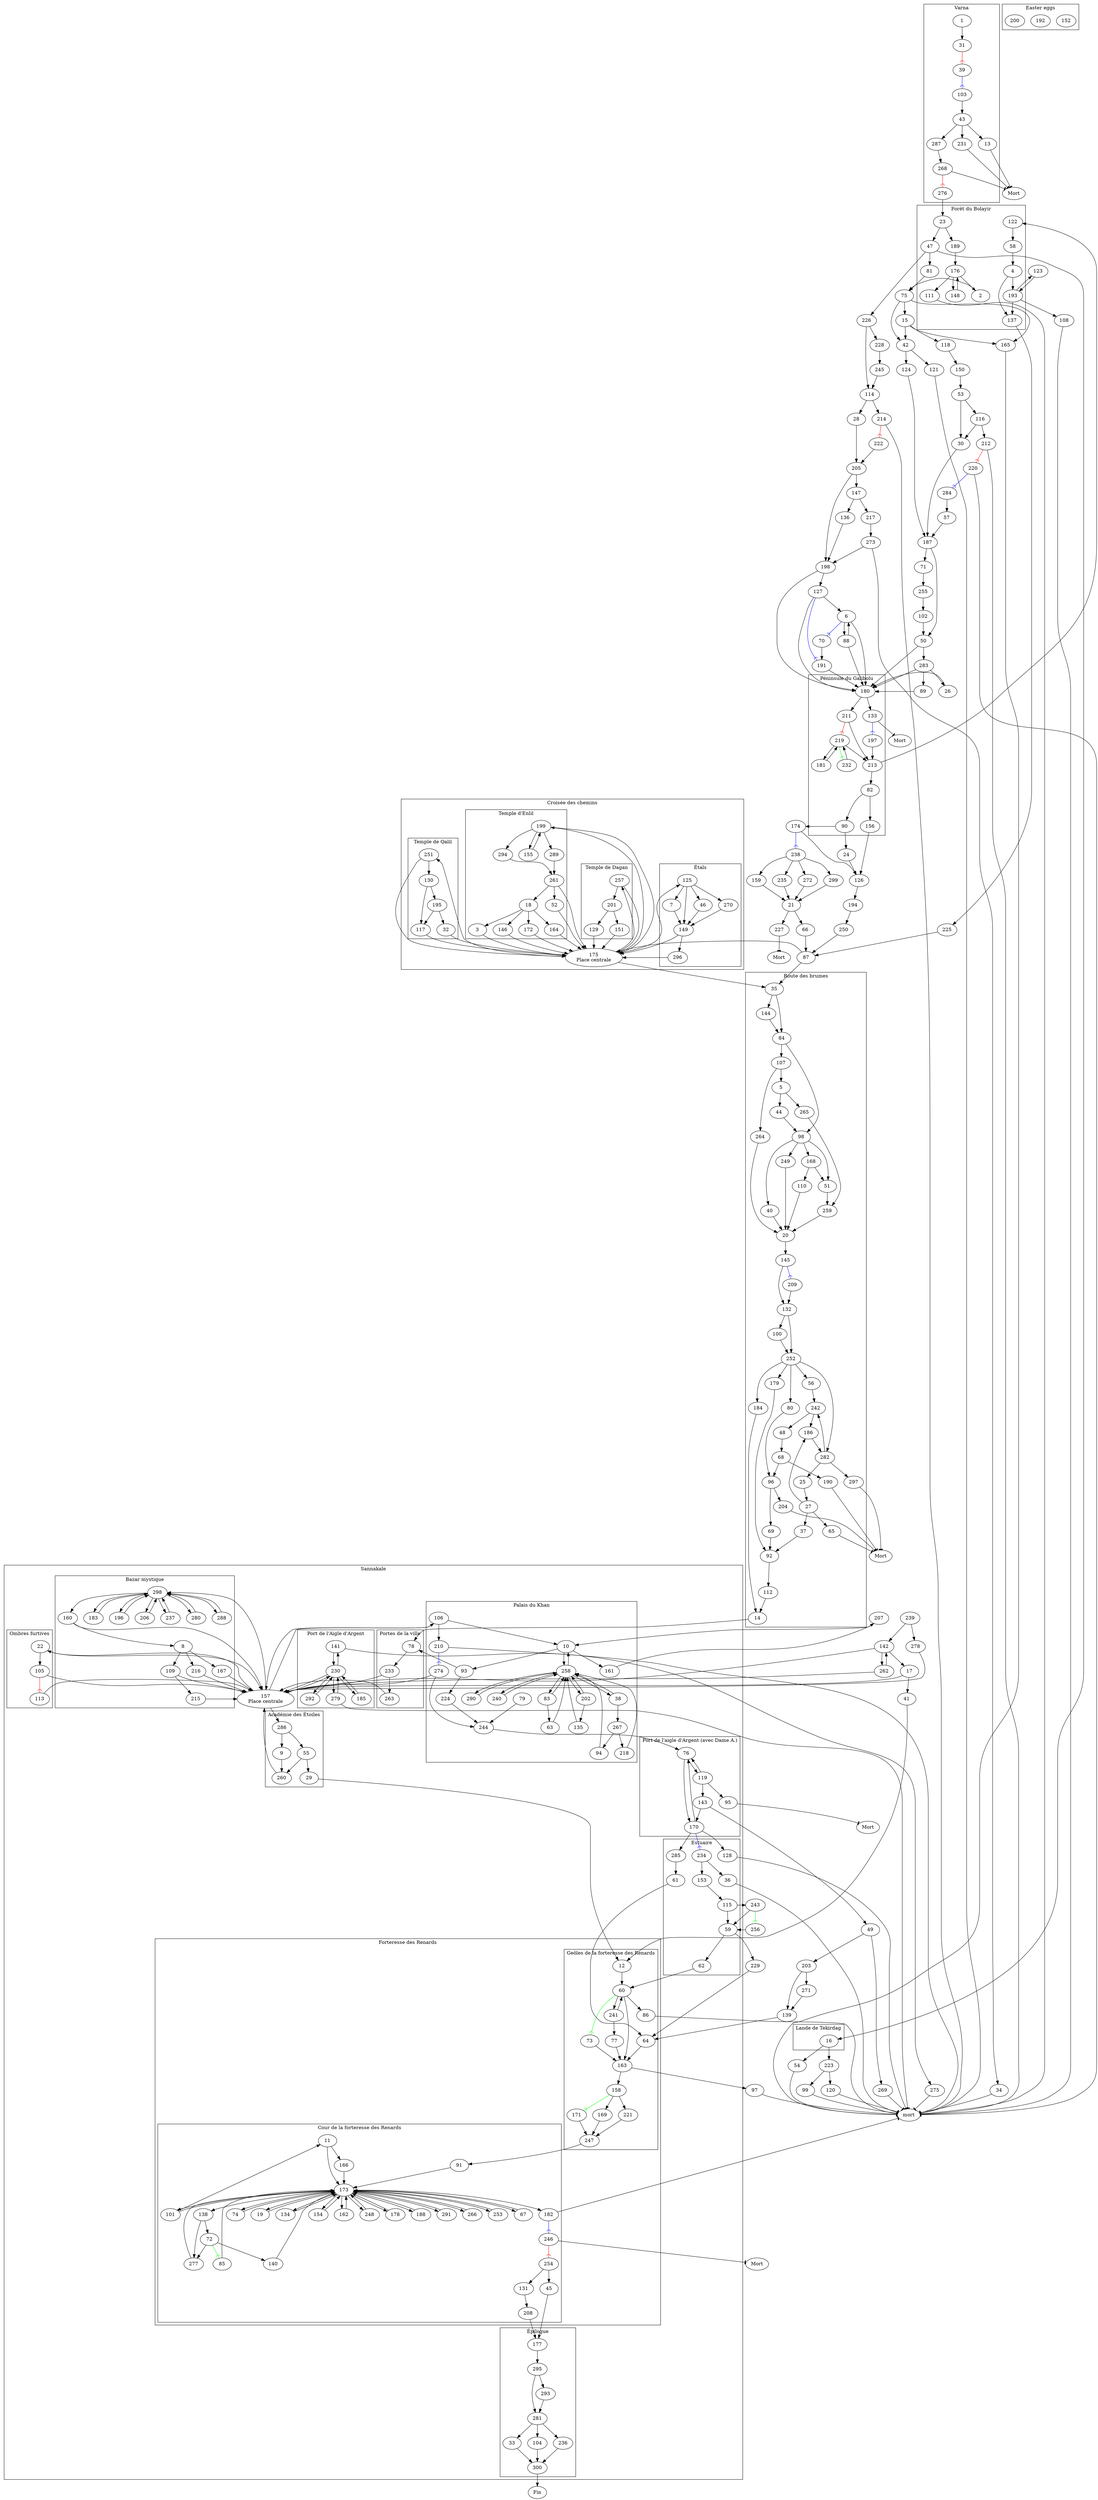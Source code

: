 digraph {
  1 -> { 31 }
  2 -> { 75 }
  3 -> { 175 }
  4 -> { 137 193 }
  5 -> { 265 44 }
  6 -> { 88 180 }
  7 -> { 149 }
  8 -> { 216 109 167 }
  9 -> { 260 }
  10 -> { 161 258 93 }
  11 -> { 166 173 }
  12 -> { 60 }
  14 -> { 78 }
  15 -> { 42 165 118 }
  16 -> { 223 54 }
  17 -> { 157 41 }
  18 -> { 146 172 3 164 }
  19 -> { 173 }
  20 -> { 145 }
  21 -> { 227 66 }
  22 -> { 105 157 }
  23 -> { 47 189 }
  24 -> { 126 }
  25 -> { 27 }
  26 -> { 180 }
  27 -> { 186 37 65 }
  28 -> { 205 }
  29 -> { 12 }
  30 -> { 187 }
  32 -> { 175 }
  33 -> { 300 }
  35 -> { 144 84 }
  37 -> { 92 }
  38 -> { 267 258 }
  40 -> { 20 }
  41 -> { 12 }
  42 -> { 124 121 }
  43 -> { 231 287 13 }
  44 -> { 98 }
  45 -> { 177 }
  46 -> { 149 }
  47 -> { 16 226 81 }
  48 -> { 68 }
  49 -> { 269 203 }
  50 -> { 283 180 }
  51 -> { 259 }
  52 -> { 175 }
  53 -> { 30 116 }
  55 -> { 29 260 }
  56 -> { 242 }
  57 -> { 187 }
  58 -> { 4 }
  59 -> { 62 229 }
  60 -> { 241 86 163 }
  61 -> { 64 }
  62 -> { 60 }
  63 -> { 258 }
  64 -> { 163 }
  66 -> { 87 }
  67 -> { 173 }
  68 -> { 190 96 }
  69 -> { 92 }
  70 -> { 191 }
  71 -> { 255 }
  72 -> { 140 277 }
  73 -> { 163 }
  74 -> { 173 }
  75 -> { 165 42 15 }
  76 -> { 170 119 }
  77 -> { 163 }
  78 -> { 233 }
  79 -> { 244 }
  80 -> { 96 }
  81 -> { 75 }
  82 -> { 90 156 }
  83 -> { 63 258 }
  84 -> { 98 107 }
  85 -> { 173 }
  87 -> { 175 35 }
  88 -> { 6 180 }
  89 -> { 180 }
  90 -> { 174 24 }
  91 -> { 173 }
  92 -> { 112 }
  93 -> { 224 78 }
  94 -> { 258 }
  96 -> { 69 204 }
  98 -> { 51 168 40 249 }
  100 -> { 252 }
  101 -> { 11 173 }
  102 -> { 50 }
  103 -> { 43 }
  104 -> { 300 }
  105 -> { 157 }
  106 -> { 10 210 157 }
  107 -> { 5 264 }
  109 -> { 215 157 }
  110 -> { 20 }
  112 -> { 14 }
  113 -> { 157 }
  114 -> { 214 28 }
  115 -> { 59 243 }
  116 -> { 30 212 }
  117 -> { 175 }
  118 -> { 150 }
  119 -> { 95 76 143 } # 143 = objet Renard
  122 -> { 58 }
  123 -> { 193 }
  124 -> { 187 }
  125 -> { 270 46 7 149 }
  126 -> { 194 }
  127 -> { 6 180 }
  129 -> { 175 }
  130 -> { 195 117 }
  131 -> { 208 }
  132 -> { 100 252 }
  134 -> { 173 }
  135 -> { 258 }
  136 -> { 198 }
  137 -> { 225 }
  138 -> { 72 277 }
  139 -> { 64 }
  140 -> { 173 }
  141 -> { 275 230 }
  142 -> { 157 17 262 }
  143 -> { 49 170 }
  144 -> { 84 }
  145 -> { 132 }
  146 -> { 175 }
  147 -> { 217 136 }
  148 -> { 176 }
  149 -> { 296 175 }
  150 -> { 53 }
  151 -> { 175 }
  152
  153 -> { 115 }
  154 -> { 173 }
  155 -> { 199 }
  156 -> { 126 }
  157 -> { 106 230 298 286 22 } # Hub Sannakale
  158 -> { 169 221 }
  159 -> { 21 }
  160 -> { 157 8 }
  161 -> { 207 }
  162 -> { 173 }
  163 -> { 158 97 }
  164 -> { 175 }
  166 -> { 173 }
  167 -> { 157 }
  168 -> { 110 51 }
  169 -> { 247 }
  170 -> { 128 285 76 }
  171 -> { 247 }
  172 -> { 175 }
  173 -> { 19 248 178 74 188 291 134 154 266 253 162 67 101 138 182 }
  174 -> { 126 }
  175 -> { 35 257 251 199 125 }
  176 -> { 148 111 2 }
  177 -> { 295 }
  178 -> { 173 }
  179 -> { 92 }
  180 -> { 211 133 }
  181 -> { 219 }
  183 -> { 298 }
  184 -> { 14 }
  185 -> { 230 }
  186 -> { 282 }
  187 -> { 71 50 }
  188 -> { 173 }
  189 -> { 176 }
  191 -> { 180 }
  192
  193 -> { 123 137 108 }
  194 -> { 250 }
  195 -> { 117 32 }
  196 -> { 298 }
  197 -> { 213 }
  198 -> { 127 180 }
  199 -> { 289 155 294 175 }
  200
  201 -> { 151 129 }
  202 -> { 135 258 }
  203 -> { 139 271 }
  205 -> { 147 198 }
  206 -> { 298 }
  207 -> { 10 }
  208 -> { 177 }
  209 -> { 132 }
  211 -> { 213 }
  213 -> { 82 122 }
  215 -> { 157 }
  216 -> { 157 }
  217 -> { 273 }
  218 -> { 258 }
  219 -> { 181 213 }
  221 -> { 247 }
  222 -> { 205 }
  223 -> { 99 120 }
  224 -> { 244 }
  225 -> { 87 }
  226 -> { 228 114 }
  228 -> { 245 }
  229 -> { 64 }
  230 -> { 157 292 279 141 185 }
  232 -> { 219 }
  233 -> { 263 157 }
  234 -> { 36 153 }
  235 -> { 21 }
  236 -> { 300 }
  237 -> { 298 }
  238 -> { 272 299 235 159 }
  239 -> { 278 142 }
  240 -> { 258 }
  241 -> { 77 60 }
  242 -> { 186 48 }
  243 -> { 59 }
  244 -> { 76 }
  245 -> { 114 }
  247 -> { 91 }
  248 -> { 173 }
  249 -> { 20 }
  250 -> { 87 }
  251 -> { 130 175 }
  252 -> { 179 80 56 184 282 }
  253 -> { 173 }
  254 -> { 45 131 }
  255 -> { 102 }
  256 -> { 59 } # /!\ Apprentissage du sort "dissolution de la glaise"
  257 -> { 201 175 }
  258 -> { 240 290 202 83 38 10 }
  259 -> { 20 }
  260 -> { 157 }
  261 -> { 18 175 52 } # 52 = Enlil
  262 -> { 157 142 }
  263 -> { 157 }
  264 -> { 20 }
  265 -> { 259 }
  266 -> { 173 }
  267 -> { 94 218 }
  270 -> { 149 }
  271 -> { 139 }
  272 -> { 21 }
  273 -> { 34 198 }
  274 -> { 244 157 }
  276 -> { 23 }
  277 -> { 173 }
  278 -> { 157 }
  279 -> { 230 }
  280 -> { 298 }
  281 -> { 33 104 236 }
  282 -> { 297 25 242 }
  283 -> { 180 26 89 }
  284 -> { 57 }
  285 -> { 61 }
  286 -> { 9 55 }
  287 -> { 268 }
  288 -> { 298 }
  289 -> { 261 }
  290 -> { 258 }
  291 -> { 173 }
  292 -> { 230 }
  293 -> { 281 }
  294 -> { 261 }
  295 -> { 293 281 }
  296 -> { 175 }
  298 -> { 183 288 237 280 206 196 160 }
  299 -> { 21 }
  300 -> { Fin }

  subgraph cluster_easter_eggs {
    label = "Easter eggs"

    # Pages
    152 192 200
  }

  subgraph cluster_varna {
    label = "Varna"

    # Pages
    1 31 39 103 43 231 13 287 268 276
  }

  subgraph cluster_foret_bolayir {
    label = "Forêt du Bolayir"

    # Pages
    23 189 176 148 111 2 47 81 122 58 4 137 193
  }

  subgraph cluster_peninsule_galibolu {
    label = "Péninsule du Galibolu"

    # Pages
    180 211 133 219 197 181 232 213 82 90 156
  }

  subgraph cluster_lande_tekirdag {
    label = "Lande de Tekirdag"

    # Pages
    16
  }

  subgraph cluster_croisee_chemins {
    label = "Croisée des chemins"

    # Pages
    175 [ label = "175\nPlace centrale"]

    subgraph cluster_croisee_chemins_etals {
      label = "Étals"

      # Pages
      125 270 7 46 149 296
    }
    
    subgraph cluster_croisee_chemins_temple_enlil {
      label = "Temple d'Enlil"

      # Pages
      199 155 294 289 261 52 18 3 146 172 164
    }

    subgraph cluster_croisee_chemins_temple_qalil {
      label = "Temple de Qalil"

      # Pages
      251 130 195 117 32
    }

    subgraph cluster_croisee_chemins_temple_dagan {
      label = "Temple de Dagan"

      # Pages
      257 201 129 151
    }
  }

  subgraph cluster_route_brumes {
    label = "Route des brumes"

    # Pages
    35 144 84 98 107 264 5 265 44 98 51 168 40 249 259 110 20 145 132 209 100 252 179 80 56 184 282 297 25 242 27 186 37 65 92 14 112 48 68 190 96 69 204
  }

  subgraph cluster_sannakale {
    label = "Sannakale"

    # Pages
    157 [ label = "157\nPlace centrale"]

    subgraph cluster_sannakale_portes {
      label = "Portes de la ville"

      # Pages
      78 233 263
    }

    subgraph cluster_sannakale_palais {
      label = "Palais du Khan"

      # Pages
      106 10 210 274 244 161 258 93 224 79 240 290 202 83 38 135 63 267 94 218
    }

    subgraph cluster_sannakale_port {
      label = "Port de l'Aigle d'Argent"

      # Pages
      230 292 279 141 185
    }

    subgraph cluster_sannakale_port_dame_a {
        label = "Port de l'aigle d'Argent (avec Dame A.)"

        76 170 119 143 95
    }

    subgraph cluster_sannakale_bazar {
      label = "Bazar mystique"

      # Pages
      298 183 288 237 280 206 196 160 8 215 216 109 167
    }

    subgraph cluster_sannakale_academie {
      label = "Académie des Étoiles"

      # Pages
      286 55 9 29 260
    }

    subgraph cluster_sannakale_ombres {
      label = "Ombres furtives"

      # Pages
      22 105 113
    }

    subgraph cluster_sannakale_estuaire {
      label = "Estuaire"

      # Pages
      62 128 285 234 36 153 61 59 115
    }

    subgraph cluster_sannakale_forteresse {
      label = "Forteresse des Renards"

      subgraph cluster_sannakale_forteresse_geoles {
        label = "Geôles de la forteresse des Renards"

        # Pages
        12 64 60 241 77 86 163 73 158 169 171 221 247
      }

      subgraph cluster_sannakale_forteresse_cour {
        label = "Cour de la forteresse des Renards"

        # Pages
        91 173 291 266 253 19 67 74 134 154 162 248 178 188 182 101 246 11 254 166 138 72 140 85 277 131 208 45
      }
    }
    
    subgraph cluster_epilogue {
      label = "Épilogue"

      # Pages
      177 295 293 281 33 104 236 300
    }
  }

  subgraph magie {
    edge [ arrowhead = icurve ]
    
    subgraph etincelle { # 8
      edge [ color = red ]

      31 -> 39
      105 -> 113
      211 -> 219
      212 -> 220
      214 -> 222
      246 -> 254
      268 -> 276
    }

    subgraph parapluie { # 64
      edge [ color = blue ]

      6 -> 70
      39 -> 103
      127 -> 191
      133 -> 197
      145 -> 209
      170 -> 234
      174 -> 238
      182 -> 246
      210 -> 274
      220 -> 284
    }

    subgraph ouverture { # 13
      edge [ color = green ]

      60 -> 73
      72 -> 85
      158 -> 171
      219 -> 232
      243 -> 256
    }

    subgraph dissolution { # 88
      edge [ color = brown ]

    }
  }

  subgraph morts {
    edge [ arrowhead = tee, color = black ]
    
    34 -> { mort }
    36 -> { mort }
    54 -> { mort }
    86 -> { mort }
    97 -> { mort }
    99 -> { mort }
    108 -> { mort }
    111 -> { mort }
    120 -> { mort }
    121 -> { mort }
    128 -> { mort }
    165 -> { mort }
    182 -> { mort }
    210 -> { mort }
    212 -> { mort }
    214 -> { mort }
    220 -> { mort }
    269 -> { mort }
    275 -> { mort }
    279 -> { mort }
    
    # Varna
    mort1 [ label = "Mort" ]
    13 -> { mort1 }
    231 -> { mort1 }
    268 -> { mort1 }

    # Forêt du Bolayir
    mort2 [ label = "Mort" ]
    227 -> { mort2 }

    # Péninsule de Galibolu
    mort3 [ label = "Mort" ] 
    133 -> { mort3 }

    # Route des brumes
    mort4 [ label = "Mort" ]
    65 -> { mort4 }
    190 -> { mort4 }
    204 -> { mort4 }
    297 -> { mort4 }

    # Sannakale
    mort5 [ label = "Mort" ]
    95 -> { mort5 }

    # Sannakale (Forteresse des Renards)
    mort6 [ label = "Mort" ]
    246 -> { mort6 }
  }
}
